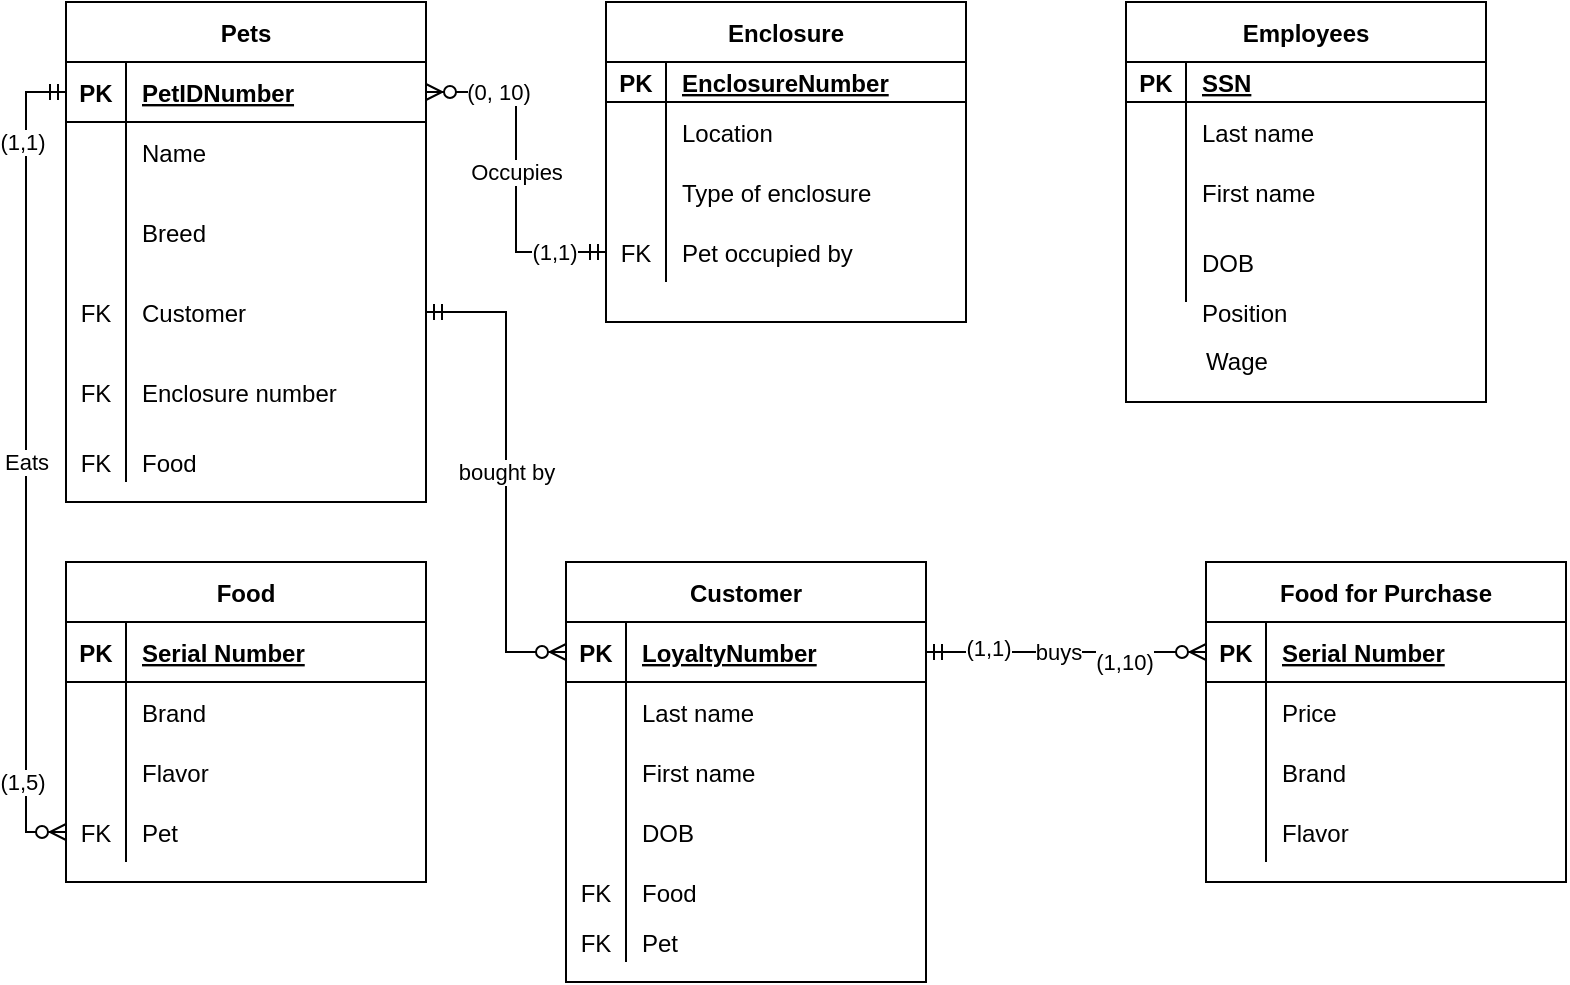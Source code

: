 <mxfile version="13.7.3" type="github">
  <diagram id="VKM3WrDQ3vUe6gYiDQwQ" name="Page-1">
    <mxGraphModel dx="863" dy="578" grid="1" gridSize="10" guides="1" tooltips="1" connect="1" arrows="1" fold="1" page="1" pageScale="1" pageWidth="827" pageHeight="1169" math="0" shadow="0">
      <root>
        <mxCell id="0" />
        <mxCell id="1" parent="0" />
        <mxCell id="WQhq4CdpYKCimS7mzM1O-2" value="Pets" style="shape=table;startSize=30;container=1;collapsible=1;childLayout=tableLayout;fixedRows=1;rowLines=0;fontStyle=1;align=center;resizeLast=1;" vertex="1" parent="1">
          <mxGeometry x="70" y="80" width="180" height="250" as="geometry" />
        </mxCell>
        <mxCell id="WQhq4CdpYKCimS7mzM1O-3" value="" style="shape=partialRectangle;collapsible=0;dropTarget=0;pointerEvents=0;fillColor=none;top=0;left=0;bottom=1;right=0;points=[[0,0.5],[1,0.5]];portConstraint=eastwest;" vertex="1" parent="WQhq4CdpYKCimS7mzM1O-2">
          <mxGeometry y="30" width="180" height="30" as="geometry" />
        </mxCell>
        <mxCell id="WQhq4CdpYKCimS7mzM1O-4" value="PK" style="shape=partialRectangle;connectable=0;fillColor=none;top=0;left=0;bottom=0;right=0;fontStyle=1;overflow=hidden;" vertex="1" parent="WQhq4CdpYKCimS7mzM1O-3">
          <mxGeometry width="30" height="30" as="geometry" />
        </mxCell>
        <mxCell id="WQhq4CdpYKCimS7mzM1O-5" value="PetIDNumber" style="shape=partialRectangle;connectable=0;fillColor=none;top=0;left=0;bottom=0;right=0;align=left;spacingLeft=6;fontStyle=5;overflow=hidden;" vertex="1" parent="WQhq4CdpYKCimS7mzM1O-3">
          <mxGeometry x="30" width="150" height="30" as="geometry" />
        </mxCell>
        <mxCell id="WQhq4CdpYKCimS7mzM1O-6" value="" style="shape=partialRectangle;collapsible=0;dropTarget=0;pointerEvents=0;fillColor=none;top=0;left=0;bottom=0;right=0;points=[[0,0.5],[1,0.5]];portConstraint=eastwest;" vertex="1" parent="WQhq4CdpYKCimS7mzM1O-2">
          <mxGeometry y="60" width="180" height="30" as="geometry" />
        </mxCell>
        <mxCell id="WQhq4CdpYKCimS7mzM1O-7" value="" style="shape=partialRectangle;connectable=0;fillColor=none;top=0;left=0;bottom=0;right=0;editable=1;overflow=hidden;" vertex="1" parent="WQhq4CdpYKCimS7mzM1O-6">
          <mxGeometry width="30" height="30" as="geometry" />
        </mxCell>
        <mxCell id="WQhq4CdpYKCimS7mzM1O-8" value="Name" style="shape=partialRectangle;connectable=0;fillColor=none;top=0;left=0;bottom=0;right=0;align=left;spacingLeft=6;overflow=hidden;" vertex="1" parent="WQhq4CdpYKCimS7mzM1O-6">
          <mxGeometry x="30" width="150" height="30" as="geometry" />
        </mxCell>
        <mxCell id="WQhq4CdpYKCimS7mzM1O-9" value="" style="shape=partialRectangle;collapsible=0;dropTarget=0;pointerEvents=0;fillColor=none;top=0;left=0;bottom=0;right=0;points=[[0,0.5],[1,0.5]];portConstraint=eastwest;" vertex="1" parent="WQhq4CdpYKCimS7mzM1O-2">
          <mxGeometry y="90" width="180" height="50" as="geometry" />
        </mxCell>
        <mxCell id="WQhq4CdpYKCimS7mzM1O-10" value="" style="shape=partialRectangle;connectable=0;fillColor=none;top=0;left=0;bottom=0;right=0;editable=1;overflow=hidden;" vertex="1" parent="WQhq4CdpYKCimS7mzM1O-9">
          <mxGeometry width="30" height="50" as="geometry" />
        </mxCell>
        <mxCell id="WQhq4CdpYKCimS7mzM1O-11" value="Breed" style="shape=partialRectangle;connectable=0;fillColor=none;top=0;left=0;bottom=0;right=0;align=left;spacingLeft=6;overflow=hidden;" vertex="1" parent="WQhq4CdpYKCimS7mzM1O-9">
          <mxGeometry x="30" width="150" height="50" as="geometry" />
        </mxCell>
        <mxCell id="WQhq4CdpYKCimS7mzM1O-112" value="" style="shape=partialRectangle;collapsible=0;dropTarget=0;pointerEvents=0;fillColor=none;top=0;left=0;bottom=0;right=0;points=[[0,0.5],[1,0.5]];portConstraint=eastwest;" vertex="1" parent="WQhq4CdpYKCimS7mzM1O-2">
          <mxGeometry y="140" width="180" height="30" as="geometry" />
        </mxCell>
        <mxCell id="WQhq4CdpYKCimS7mzM1O-113" value="FK" style="shape=partialRectangle;connectable=0;fillColor=none;top=0;left=0;bottom=0;right=0;editable=1;overflow=hidden;" vertex="1" parent="WQhq4CdpYKCimS7mzM1O-112">
          <mxGeometry width="30" height="30" as="geometry" />
        </mxCell>
        <mxCell id="WQhq4CdpYKCimS7mzM1O-114" value="Customer" style="shape=partialRectangle;connectable=0;fillColor=none;top=0;left=0;bottom=0;right=0;align=left;spacingLeft=6;overflow=hidden;" vertex="1" parent="WQhq4CdpYKCimS7mzM1O-112">
          <mxGeometry x="30" width="150" height="30" as="geometry" />
        </mxCell>
        <mxCell id="WQhq4CdpYKCimS7mzM1O-12" value="" style="shape=partialRectangle;collapsible=0;dropTarget=0;pointerEvents=0;fillColor=none;top=0;left=0;bottom=0;right=0;points=[[0,0.5],[1,0.5]];portConstraint=eastwest;" vertex="1" parent="WQhq4CdpYKCimS7mzM1O-2">
          <mxGeometry y="170" width="180" height="50" as="geometry" />
        </mxCell>
        <mxCell id="WQhq4CdpYKCimS7mzM1O-13" value="FK" style="shape=partialRectangle;connectable=0;fillColor=none;top=0;left=0;bottom=0;right=0;editable=1;overflow=hidden;" vertex="1" parent="WQhq4CdpYKCimS7mzM1O-12">
          <mxGeometry width="30" height="50" as="geometry" />
        </mxCell>
        <mxCell id="WQhq4CdpYKCimS7mzM1O-14" value="Enclosure number" style="shape=partialRectangle;connectable=0;fillColor=none;top=0;left=0;bottom=0;right=0;align=left;spacingLeft=6;overflow=hidden;" vertex="1" parent="WQhq4CdpYKCimS7mzM1O-12">
          <mxGeometry x="30" width="150" height="50" as="geometry" />
        </mxCell>
        <mxCell id="WQhq4CdpYKCimS7mzM1O-108" value="" style="shape=partialRectangle;collapsible=0;dropTarget=0;pointerEvents=0;fillColor=none;top=0;left=0;bottom=0;right=0;points=[[0,0.5],[1,0.5]];portConstraint=eastwest;" vertex="1" parent="WQhq4CdpYKCimS7mzM1O-2">
          <mxGeometry y="220" width="180" height="20" as="geometry" />
        </mxCell>
        <mxCell id="WQhq4CdpYKCimS7mzM1O-109" value="FK" style="shape=partialRectangle;connectable=0;fillColor=none;top=0;left=0;bottom=0;right=0;editable=1;overflow=hidden;" vertex="1" parent="WQhq4CdpYKCimS7mzM1O-108">
          <mxGeometry width="30" height="20" as="geometry" />
        </mxCell>
        <mxCell id="WQhq4CdpYKCimS7mzM1O-110" value="Food" style="shape=partialRectangle;connectable=0;fillColor=none;top=0;left=0;bottom=0;right=0;align=left;spacingLeft=6;overflow=hidden;" vertex="1" parent="WQhq4CdpYKCimS7mzM1O-108">
          <mxGeometry x="30" width="150" height="20" as="geometry" />
        </mxCell>
        <mxCell id="WQhq4CdpYKCimS7mzM1O-29" value="Occupies" style="edgeStyle=orthogonalEdgeStyle;rounded=0;orthogonalLoop=1;jettySize=auto;html=1;exitX=1;exitY=0.5;exitDx=0;exitDy=0;startArrow=ERzeroToMany;startFill=1;endArrow=ERmandOne;endFill=0;" edge="1" parent="1" source="WQhq4CdpYKCimS7mzM1O-3" target="WQhq4CdpYKCimS7mzM1O-25">
          <mxGeometry relative="1" as="geometry" />
        </mxCell>
        <mxCell id="WQhq4CdpYKCimS7mzM1O-30" value="(1,1)" style="edgeLabel;html=1;align=center;verticalAlign=middle;resizable=0;points=[];" vertex="1" connectable="0" parent="WQhq4CdpYKCimS7mzM1O-29">
          <mxGeometry x="0.809" relative="1" as="geometry">
            <mxPoint x="-10" as="offset" />
          </mxGeometry>
        </mxCell>
        <mxCell id="WQhq4CdpYKCimS7mzM1O-32" value="(0, 10)" style="edgeLabel;html=1;align=center;verticalAlign=middle;resizable=0;points=[];" vertex="1" connectable="0" parent="WQhq4CdpYKCimS7mzM1O-29">
          <mxGeometry x="-0.79" relative="1" as="geometry">
            <mxPoint x="18" as="offset" />
          </mxGeometry>
        </mxCell>
        <mxCell id="WQhq4CdpYKCimS7mzM1O-15" value="Enclosure" style="shape=table;startSize=30;container=1;collapsible=1;childLayout=tableLayout;fixedRows=1;rowLines=0;fontStyle=1;align=center;resizeLast=1;" vertex="1" parent="1">
          <mxGeometry x="340" y="80" width="180" height="160" as="geometry" />
        </mxCell>
        <mxCell id="WQhq4CdpYKCimS7mzM1O-16" value="" style="shape=partialRectangle;collapsible=0;dropTarget=0;pointerEvents=0;fillColor=none;top=0;left=0;bottom=1;right=0;points=[[0,0.5],[1,0.5]];portConstraint=eastwest;" vertex="1" parent="WQhq4CdpYKCimS7mzM1O-15">
          <mxGeometry y="30" width="180" height="20" as="geometry" />
        </mxCell>
        <mxCell id="WQhq4CdpYKCimS7mzM1O-17" value="PK" style="shape=partialRectangle;connectable=0;fillColor=none;top=0;left=0;bottom=0;right=0;fontStyle=1;overflow=hidden;" vertex="1" parent="WQhq4CdpYKCimS7mzM1O-16">
          <mxGeometry width="30" height="20" as="geometry" />
        </mxCell>
        <mxCell id="WQhq4CdpYKCimS7mzM1O-18" value="EnclosureNumber" style="shape=partialRectangle;connectable=0;fillColor=none;top=0;left=0;bottom=0;right=0;align=left;spacingLeft=6;fontStyle=5;overflow=hidden;" vertex="1" parent="WQhq4CdpYKCimS7mzM1O-16">
          <mxGeometry x="30" width="150" height="20" as="geometry" />
        </mxCell>
        <mxCell id="WQhq4CdpYKCimS7mzM1O-19" value="" style="shape=partialRectangle;collapsible=0;dropTarget=0;pointerEvents=0;fillColor=none;top=0;left=0;bottom=0;right=0;points=[[0,0.5],[1,0.5]];portConstraint=eastwest;" vertex="1" parent="WQhq4CdpYKCimS7mzM1O-15">
          <mxGeometry y="50" width="180" height="30" as="geometry" />
        </mxCell>
        <mxCell id="WQhq4CdpYKCimS7mzM1O-20" value="" style="shape=partialRectangle;connectable=0;fillColor=none;top=0;left=0;bottom=0;right=0;editable=1;overflow=hidden;" vertex="1" parent="WQhq4CdpYKCimS7mzM1O-19">
          <mxGeometry width="30" height="30" as="geometry" />
        </mxCell>
        <mxCell id="WQhq4CdpYKCimS7mzM1O-21" value="Location" style="shape=partialRectangle;connectable=0;fillColor=none;top=0;left=0;bottom=0;right=0;align=left;spacingLeft=6;overflow=hidden;" vertex="1" parent="WQhq4CdpYKCimS7mzM1O-19">
          <mxGeometry x="30" width="150" height="30" as="geometry" />
        </mxCell>
        <mxCell id="WQhq4CdpYKCimS7mzM1O-22" value="" style="shape=partialRectangle;collapsible=0;dropTarget=0;pointerEvents=0;fillColor=none;top=0;left=0;bottom=0;right=0;points=[[0,0.5],[1,0.5]];portConstraint=eastwest;" vertex="1" parent="WQhq4CdpYKCimS7mzM1O-15">
          <mxGeometry y="80" width="180" height="30" as="geometry" />
        </mxCell>
        <mxCell id="WQhq4CdpYKCimS7mzM1O-23" value="" style="shape=partialRectangle;connectable=0;fillColor=none;top=0;left=0;bottom=0;right=0;editable=1;overflow=hidden;" vertex="1" parent="WQhq4CdpYKCimS7mzM1O-22">
          <mxGeometry width="30" height="30" as="geometry" />
        </mxCell>
        <mxCell id="WQhq4CdpYKCimS7mzM1O-24" value="Type of enclosure " style="shape=partialRectangle;connectable=0;fillColor=none;top=0;left=0;bottom=0;right=0;align=left;spacingLeft=6;overflow=hidden;" vertex="1" parent="WQhq4CdpYKCimS7mzM1O-22">
          <mxGeometry x="30" width="150" height="30" as="geometry" />
        </mxCell>
        <mxCell id="WQhq4CdpYKCimS7mzM1O-25" value="" style="shape=partialRectangle;collapsible=0;dropTarget=0;pointerEvents=0;fillColor=none;top=0;left=0;bottom=0;right=0;points=[[0,0.5],[1,0.5]];portConstraint=eastwest;" vertex="1" parent="WQhq4CdpYKCimS7mzM1O-15">
          <mxGeometry y="110" width="180" height="30" as="geometry" />
        </mxCell>
        <mxCell id="WQhq4CdpYKCimS7mzM1O-26" value="FK" style="shape=partialRectangle;connectable=0;fillColor=none;top=0;left=0;bottom=0;right=0;editable=1;overflow=hidden;" vertex="1" parent="WQhq4CdpYKCimS7mzM1O-25">
          <mxGeometry width="30" height="30" as="geometry" />
        </mxCell>
        <mxCell id="WQhq4CdpYKCimS7mzM1O-27" value="Pet occupied by" style="shape=partialRectangle;connectable=0;fillColor=none;top=0;left=0;bottom=0;right=0;align=left;spacingLeft=6;overflow=hidden;" vertex="1" parent="WQhq4CdpYKCimS7mzM1O-25">
          <mxGeometry x="30" width="150" height="30" as="geometry" />
        </mxCell>
        <mxCell id="WQhq4CdpYKCimS7mzM1O-86" value="Position" style="shape=partialRectangle;connectable=0;fillColor=none;top=0;left=0;bottom=0;right=0;align=left;spacingLeft=6;overflow=hidden;" vertex="1" parent="1">
          <mxGeometry x="630" y="220" width="150" height="30" as="geometry" />
        </mxCell>
        <mxCell id="WQhq4CdpYKCimS7mzM1O-87" value="Wage" style="text;html=1;align=center;verticalAlign=middle;resizable=0;points=[];autosize=1;" vertex="1" parent="1">
          <mxGeometry x="630" y="250" width="50" height="20" as="geometry" />
        </mxCell>
        <mxCell id="WQhq4CdpYKCimS7mzM1O-34" value="Food" style="shape=table;startSize=30;container=1;collapsible=1;childLayout=tableLayout;fixedRows=1;rowLines=0;fontStyle=1;align=center;resizeLast=1;" vertex="1" parent="1">
          <mxGeometry x="70" y="360" width="180" height="160" as="geometry" />
        </mxCell>
        <mxCell id="WQhq4CdpYKCimS7mzM1O-35" value="" style="shape=partialRectangle;collapsible=0;dropTarget=0;pointerEvents=0;fillColor=none;top=0;left=0;bottom=1;right=0;points=[[0,0.5],[1,0.5]];portConstraint=eastwest;" vertex="1" parent="WQhq4CdpYKCimS7mzM1O-34">
          <mxGeometry y="30" width="180" height="30" as="geometry" />
        </mxCell>
        <mxCell id="WQhq4CdpYKCimS7mzM1O-36" value="PK" style="shape=partialRectangle;connectable=0;fillColor=none;top=0;left=0;bottom=0;right=0;fontStyle=1;overflow=hidden;" vertex="1" parent="WQhq4CdpYKCimS7mzM1O-35">
          <mxGeometry width="30" height="30" as="geometry" />
        </mxCell>
        <mxCell id="WQhq4CdpYKCimS7mzM1O-37" value="Serial Number" style="shape=partialRectangle;connectable=0;fillColor=none;top=0;left=0;bottom=0;right=0;align=left;spacingLeft=6;fontStyle=5;overflow=hidden;" vertex="1" parent="WQhq4CdpYKCimS7mzM1O-35">
          <mxGeometry x="30" width="150" height="30" as="geometry" />
        </mxCell>
        <mxCell id="WQhq4CdpYKCimS7mzM1O-38" value="" style="shape=partialRectangle;collapsible=0;dropTarget=0;pointerEvents=0;fillColor=none;top=0;left=0;bottom=0;right=0;points=[[0,0.5],[1,0.5]];portConstraint=eastwest;" vertex="1" parent="WQhq4CdpYKCimS7mzM1O-34">
          <mxGeometry y="60" width="180" height="30" as="geometry" />
        </mxCell>
        <mxCell id="WQhq4CdpYKCimS7mzM1O-39" value="" style="shape=partialRectangle;connectable=0;fillColor=none;top=0;left=0;bottom=0;right=0;editable=1;overflow=hidden;" vertex="1" parent="WQhq4CdpYKCimS7mzM1O-38">
          <mxGeometry width="30" height="30" as="geometry" />
        </mxCell>
        <mxCell id="WQhq4CdpYKCimS7mzM1O-40" value="Brand" style="shape=partialRectangle;connectable=0;fillColor=none;top=0;left=0;bottom=0;right=0;align=left;spacingLeft=6;overflow=hidden;" vertex="1" parent="WQhq4CdpYKCimS7mzM1O-38">
          <mxGeometry x="30" width="150" height="30" as="geometry" />
        </mxCell>
        <mxCell id="WQhq4CdpYKCimS7mzM1O-41" value="" style="shape=partialRectangle;collapsible=0;dropTarget=0;pointerEvents=0;fillColor=none;top=0;left=0;bottom=0;right=0;points=[[0,0.5],[1,0.5]];portConstraint=eastwest;" vertex="1" parent="WQhq4CdpYKCimS7mzM1O-34">
          <mxGeometry y="90" width="180" height="30" as="geometry" />
        </mxCell>
        <mxCell id="WQhq4CdpYKCimS7mzM1O-42" value="" style="shape=partialRectangle;connectable=0;fillColor=none;top=0;left=0;bottom=0;right=0;editable=1;overflow=hidden;" vertex="1" parent="WQhq4CdpYKCimS7mzM1O-41">
          <mxGeometry width="30" height="30" as="geometry" />
        </mxCell>
        <mxCell id="WQhq4CdpYKCimS7mzM1O-43" value="Flavor" style="shape=partialRectangle;connectable=0;fillColor=none;top=0;left=0;bottom=0;right=0;align=left;spacingLeft=6;overflow=hidden;" vertex="1" parent="WQhq4CdpYKCimS7mzM1O-41">
          <mxGeometry x="30" width="150" height="30" as="geometry" />
        </mxCell>
        <mxCell id="WQhq4CdpYKCimS7mzM1O-44" value="" style="shape=partialRectangle;collapsible=0;dropTarget=0;pointerEvents=0;fillColor=none;top=0;left=0;bottom=0;right=0;points=[[0,0.5],[1,0.5]];portConstraint=eastwest;" vertex="1" parent="WQhq4CdpYKCimS7mzM1O-34">
          <mxGeometry y="120" width="180" height="30" as="geometry" />
        </mxCell>
        <mxCell id="WQhq4CdpYKCimS7mzM1O-45" value="FK" style="shape=partialRectangle;connectable=0;fillColor=none;top=0;left=0;bottom=0;right=0;editable=1;overflow=hidden;" vertex="1" parent="WQhq4CdpYKCimS7mzM1O-44">
          <mxGeometry width="30" height="30" as="geometry" />
        </mxCell>
        <mxCell id="WQhq4CdpYKCimS7mzM1O-46" value="Pet" style="shape=partialRectangle;connectable=0;fillColor=none;top=0;left=0;bottom=0;right=0;align=left;spacingLeft=6;overflow=hidden;" vertex="1" parent="WQhq4CdpYKCimS7mzM1O-44">
          <mxGeometry x="30" width="150" height="30" as="geometry" />
        </mxCell>
        <mxCell id="WQhq4CdpYKCimS7mzM1O-73" value="Employees" style="shape=table;startSize=30;container=1;collapsible=1;childLayout=tableLayout;fixedRows=1;rowLines=0;fontStyle=1;align=center;resizeLast=1;" vertex="1" parent="1">
          <mxGeometry x="600" y="80" width="180" height="200" as="geometry" />
        </mxCell>
        <mxCell id="WQhq4CdpYKCimS7mzM1O-74" value="" style="shape=partialRectangle;collapsible=0;dropTarget=0;pointerEvents=0;fillColor=none;top=0;left=0;bottom=1;right=0;points=[[0,0.5],[1,0.5]];portConstraint=eastwest;" vertex="1" parent="WQhq4CdpYKCimS7mzM1O-73">
          <mxGeometry y="30" width="180" height="20" as="geometry" />
        </mxCell>
        <mxCell id="WQhq4CdpYKCimS7mzM1O-75" value="PK" style="shape=partialRectangle;connectable=0;fillColor=none;top=0;left=0;bottom=0;right=0;fontStyle=1;overflow=hidden;" vertex="1" parent="WQhq4CdpYKCimS7mzM1O-74">
          <mxGeometry width="30" height="20" as="geometry" />
        </mxCell>
        <mxCell id="WQhq4CdpYKCimS7mzM1O-76" value="SSN" style="shape=partialRectangle;connectable=0;fillColor=none;top=0;left=0;bottom=0;right=0;align=left;spacingLeft=6;fontStyle=5;overflow=hidden;" vertex="1" parent="WQhq4CdpYKCimS7mzM1O-74">
          <mxGeometry x="30" width="150" height="20" as="geometry" />
        </mxCell>
        <mxCell id="WQhq4CdpYKCimS7mzM1O-77" value="" style="shape=partialRectangle;collapsible=0;dropTarget=0;pointerEvents=0;fillColor=none;top=0;left=0;bottom=0;right=0;points=[[0,0.5],[1,0.5]];portConstraint=eastwest;" vertex="1" parent="WQhq4CdpYKCimS7mzM1O-73">
          <mxGeometry y="50" width="180" height="30" as="geometry" />
        </mxCell>
        <mxCell id="WQhq4CdpYKCimS7mzM1O-78" value="" style="shape=partialRectangle;connectable=0;fillColor=none;top=0;left=0;bottom=0;right=0;editable=1;overflow=hidden;" vertex="1" parent="WQhq4CdpYKCimS7mzM1O-77">
          <mxGeometry width="30" height="30" as="geometry" />
        </mxCell>
        <mxCell id="WQhq4CdpYKCimS7mzM1O-79" value="Last name" style="shape=partialRectangle;connectable=0;fillColor=none;top=0;left=0;bottom=0;right=0;align=left;spacingLeft=6;overflow=hidden;" vertex="1" parent="WQhq4CdpYKCimS7mzM1O-77">
          <mxGeometry x="30" width="150" height="30" as="geometry" />
        </mxCell>
        <mxCell id="WQhq4CdpYKCimS7mzM1O-80" value="" style="shape=partialRectangle;collapsible=0;dropTarget=0;pointerEvents=0;fillColor=none;top=0;left=0;bottom=0;right=0;points=[[0,0.5],[1,0.5]];portConstraint=eastwest;" vertex="1" parent="WQhq4CdpYKCimS7mzM1O-73">
          <mxGeometry y="80" width="180" height="30" as="geometry" />
        </mxCell>
        <mxCell id="WQhq4CdpYKCimS7mzM1O-81" value="" style="shape=partialRectangle;connectable=0;fillColor=none;top=0;left=0;bottom=0;right=0;editable=1;overflow=hidden;" vertex="1" parent="WQhq4CdpYKCimS7mzM1O-80">
          <mxGeometry width="30" height="30" as="geometry" />
        </mxCell>
        <mxCell id="WQhq4CdpYKCimS7mzM1O-82" value="First name" style="shape=partialRectangle;connectable=0;fillColor=none;top=0;left=0;bottom=0;right=0;align=left;spacingLeft=6;overflow=hidden;" vertex="1" parent="WQhq4CdpYKCimS7mzM1O-80">
          <mxGeometry x="30" width="150" height="30" as="geometry" />
        </mxCell>
        <mxCell id="WQhq4CdpYKCimS7mzM1O-83" value="" style="shape=partialRectangle;collapsible=0;dropTarget=0;pointerEvents=0;fillColor=none;top=0;left=0;bottom=0;right=0;points=[[0,0.5],[1,0.5]];portConstraint=eastwest;" vertex="1" parent="WQhq4CdpYKCimS7mzM1O-73">
          <mxGeometry y="110" width="180" height="40" as="geometry" />
        </mxCell>
        <mxCell id="WQhq4CdpYKCimS7mzM1O-84" value="" style="shape=partialRectangle;connectable=0;fillColor=none;top=0;left=0;bottom=0;right=0;editable=1;overflow=hidden;" vertex="1" parent="WQhq4CdpYKCimS7mzM1O-83">
          <mxGeometry width="30" height="40" as="geometry" />
        </mxCell>
        <mxCell id="WQhq4CdpYKCimS7mzM1O-85" value="DOB" style="shape=partialRectangle;connectable=0;fillColor=none;top=0;left=0;bottom=0;right=0;align=left;spacingLeft=6;overflow=hidden;" vertex="1" parent="WQhq4CdpYKCimS7mzM1O-83">
          <mxGeometry x="30" width="150" height="40" as="geometry" />
        </mxCell>
        <mxCell id="WQhq4CdpYKCimS7mzM1O-88" value="Eats" style="edgeStyle=orthogonalEdgeStyle;rounded=0;orthogonalLoop=1;jettySize=auto;html=1;entryX=0;entryY=0.5;entryDx=0;entryDy=0;startArrow=ERmandOne;startFill=0;endArrow=ERzeroToMany;endFill=1;" edge="1" parent="1" source="WQhq4CdpYKCimS7mzM1O-3" target="WQhq4CdpYKCimS7mzM1O-44">
          <mxGeometry relative="1" as="geometry" />
        </mxCell>
        <mxCell id="WQhq4CdpYKCimS7mzM1O-89" value="(1,5)" style="edgeLabel;html=1;align=center;verticalAlign=middle;resizable=0;points=[];" vertex="1" connectable="0" parent="WQhq4CdpYKCimS7mzM1O-88">
          <mxGeometry x="0.82" y="-2" relative="1" as="geometry">
            <mxPoint y="-8" as="offset" />
          </mxGeometry>
        </mxCell>
        <mxCell id="WQhq4CdpYKCimS7mzM1O-90" value="(1,1)" style="edgeLabel;html=1;align=center;verticalAlign=middle;resizable=0;points=[];" vertex="1" connectable="0" parent="WQhq4CdpYKCimS7mzM1O-88">
          <mxGeometry x="-0.78" y="-2" relative="1" as="geometry">
            <mxPoint as="offset" />
          </mxGeometry>
        </mxCell>
        <mxCell id="WQhq4CdpYKCimS7mzM1O-115" value="bought by" style="edgeStyle=orthogonalEdgeStyle;rounded=0;orthogonalLoop=1;jettySize=auto;html=1;entryX=0;entryY=0.5;entryDx=0;entryDy=0;startArrow=ERmandOne;startFill=0;endArrow=ERzeroToMany;endFill=1;" edge="1" parent="1" source="WQhq4CdpYKCimS7mzM1O-112" target="WQhq4CdpYKCimS7mzM1O-48">
          <mxGeometry relative="1" as="geometry">
            <Array as="points">
              <mxPoint x="290" y="235" />
              <mxPoint x="290" y="405" />
            </Array>
          </mxGeometry>
        </mxCell>
        <mxCell id="WQhq4CdpYKCimS7mzM1O-116" style="edgeStyle=orthogonalEdgeStyle;rounded=0;orthogonalLoop=1;jettySize=auto;html=1;startArrow=ERmandOne;startFill=0;endArrow=ERzeroToMany;endFill=1;" edge="1" parent="1" source="WQhq4CdpYKCimS7mzM1O-48" target="WQhq4CdpYKCimS7mzM1O-61">
          <mxGeometry relative="1" as="geometry">
            <mxPoint x="640" y="535" as="sourcePoint" />
            <mxPoint x="580" y="450" as="targetPoint" />
          </mxGeometry>
        </mxCell>
        <mxCell id="WQhq4CdpYKCimS7mzM1O-117" value="buys" style="edgeLabel;html=1;align=center;verticalAlign=middle;resizable=0;points=[];" vertex="1" connectable="0" parent="WQhq4CdpYKCimS7mzM1O-116">
          <mxGeometry x="0.13" relative="1" as="geometry">
            <mxPoint x="-13" as="offset" />
          </mxGeometry>
        </mxCell>
        <mxCell id="WQhq4CdpYKCimS7mzM1O-118" value="(1,1)" style="edgeLabel;html=1;align=center;verticalAlign=middle;resizable=0;points=[];" vertex="1" connectable="0" parent="WQhq4CdpYKCimS7mzM1O-116">
          <mxGeometry x="-0.76" y="2" relative="1" as="geometry">
            <mxPoint x="14" as="offset" />
          </mxGeometry>
        </mxCell>
        <mxCell id="WQhq4CdpYKCimS7mzM1O-119" value="(1,10)" style="edgeLabel;html=1;align=center;verticalAlign=middle;resizable=0;points=[];" vertex="1" connectable="0" parent="WQhq4CdpYKCimS7mzM1O-116">
          <mxGeometry x="0.69" y="-1" relative="1" as="geometry">
            <mxPoint x="-20" y="4" as="offset" />
          </mxGeometry>
        </mxCell>
        <mxCell id="WQhq4CdpYKCimS7mzM1O-60" value="Food for Purchase" style="shape=table;startSize=30;container=1;collapsible=1;childLayout=tableLayout;fixedRows=1;rowLines=0;fontStyle=1;align=center;resizeLast=1;" vertex="1" parent="1">
          <mxGeometry x="640" y="360" width="180" height="160" as="geometry" />
        </mxCell>
        <mxCell id="WQhq4CdpYKCimS7mzM1O-61" value="" style="shape=partialRectangle;collapsible=0;dropTarget=0;pointerEvents=0;fillColor=none;top=0;left=0;bottom=1;right=0;points=[[0,0.5],[1,0.5]];portConstraint=eastwest;" vertex="1" parent="WQhq4CdpYKCimS7mzM1O-60">
          <mxGeometry y="30" width="180" height="30" as="geometry" />
        </mxCell>
        <mxCell id="WQhq4CdpYKCimS7mzM1O-62" value="PK" style="shape=partialRectangle;connectable=0;fillColor=none;top=0;left=0;bottom=0;right=0;fontStyle=1;overflow=hidden;" vertex="1" parent="WQhq4CdpYKCimS7mzM1O-61">
          <mxGeometry width="30" height="30" as="geometry" />
        </mxCell>
        <mxCell id="WQhq4CdpYKCimS7mzM1O-63" value="Serial Number" style="shape=partialRectangle;connectable=0;fillColor=none;top=0;left=0;bottom=0;right=0;align=left;spacingLeft=6;fontStyle=5;overflow=hidden;" vertex="1" parent="WQhq4CdpYKCimS7mzM1O-61">
          <mxGeometry x="30" width="150" height="30" as="geometry" />
        </mxCell>
        <mxCell id="WQhq4CdpYKCimS7mzM1O-64" value="" style="shape=partialRectangle;collapsible=0;dropTarget=0;pointerEvents=0;fillColor=none;top=0;left=0;bottom=0;right=0;points=[[0,0.5],[1,0.5]];portConstraint=eastwest;" vertex="1" parent="WQhq4CdpYKCimS7mzM1O-60">
          <mxGeometry y="60" width="180" height="30" as="geometry" />
        </mxCell>
        <mxCell id="WQhq4CdpYKCimS7mzM1O-65" value="" style="shape=partialRectangle;connectable=0;fillColor=none;top=0;left=0;bottom=0;right=0;editable=1;overflow=hidden;" vertex="1" parent="WQhq4CdpYKCimS7mzM1O-64">
          <mxGeometry width="30" height="30" as="geometry" />
        </mxCell>
        <mxCell id="WQhq4CdpYKCimS7mzM1O-66" value="Price" style="shape=partialRectangle;connectable=0;fillColor=none;top=0;left=0;bottom=0;right=0;align=left;spacingLeft=6;overflow=hidden;" vertex="1" parent="WQhq4CdpYKCimS7mzM1O-64">
          <mxGeometry x="30" width="150" height="30" as="geometry" />
        </mxCell>
        <mxCell id="WQhq4CdpYKCimS7mzM1O-67" value="" style="shape=partialRectangle;collapsible=0;dropTarget=0;pointerEvents=0;fillColor=none;top=0;left=0;bottom=0;right=0;points=[[0,0.5],[1,0.5]];portConstraint=eastwest;" vertex="1" parent="WQhq4CdpYKCimS7mzM1O-60">
          <mxGeometry y="90" width="180" height="30" as="geometry" />
        </mxCell>
        <mxCell id="WQhq4CdpYKCimS7mzM1O-68" value="" style="shape=partialRectangle;connectable=0;fillColor=none;top=0;left=0;bottom=0;right=0;editable=1;overflow=hidden;" vertex="1" parent="WQhq4CdpYKCimS7mzM1O-67">
          <mxGeometry width="30" height="30" as="geometry" />
        </mxCell>
        <mxCell id="WQhq4CdpYKCimS7mzM1O-69" value="Brand " style="shape=partialRectangle;connectable=0;fillColor=none;top=0;left=0;bottom=0;right=0;align=left;spacingLeft=6;overflow=hidden;" vertex="1" parent="WQhq4CdpYKCimS7mzM1O-67">
          <mxGeometry x="30" width="150" height="30" as="geometry" />
        </mxCell>
        <mxCell id="WQhq4CdpYKCimS7mzM1O-70" value="" style="shape=partialRectangle;collapsible=0;dropTarget=0;pointerEvents=0;fillColor=none;top=0;left=0;bottom=0;right=0;points=[[0,0.5],[1,0.5]];portConstraint=eastwest;" vertex="1" parent="WQhq4CdpYKCimS7mzM1O-60">
          <mxGeometry y="120" width="180" height="30" as="geometry" />
        </mxCell>
        <mxCell id="WQhq4CdpYKCimS7mzM1O-71" value="" style="shape=partialRectangle;connectable=0;fillColor=none;top=0;left=0;bottom=0;right=0;editable=1;overflow=hidden;" vertex="1" parent="WQhq4CdpYKCimS7mzM1O-70">
          <mxGeometry width="30" height="30" as="geometry" />
        </mxCell>
        <mxCell id="WQhq4CdpYKCimS7mzM1O-72" value="Flavor" style="shape=partialRectangle;connectable=0;fillColor=none;top=0;left=0;bottom=0;right=0;align=left;spacingLeft=6;overflow=hidden;" vertex="1" parent="WQhq4CdpYKCimS7mzM1O-70">
          <mxGeometry x="30" width="150" height="30" as="geometry" />
        </mxCell>
        <mxCell id="WQhq4CdpYKCimS7mzM1O-47" value="Customer" style="shape=table;startSize=30;container=1;collapsible=1;childLayout=tableLayout;fixedRows=1;rowLines=0;fontStyle=1;align=center;resizeLast=1;" vertex="1" parent="1">
          <mxGeometry x="320" y="360" width="180" height="210" as="geometry" />
        </mxCell>
        <mxCell id="WQhq4CdpYKCimS7mzM1O-48" value="" style="shape=partialRectangle;collapsible=0;dropTarget=0;pointerEvents=0;fillColor=none;top=0;left=0;bottom=1;right=0;points=[[0,0.5],[1,0.5]];portConstraint=eastwest;" vertex="1" parent="WQhq4CdpYKCimS7mzM1O-47">
          <mxGeometry y="30" width="180" height="30" as="geometry" />
        </mxCell>
        <mxCell id="WQhq4CdpYKCimS7mzM1O-49" value="PK" style="shape=partialRectangle;connectable=0;fillColor=none;top=0;left=0;bottom=0;right=0;fontStyle=1;overflow=hidden;" vertex="1" parent="WQhq4CdpYKCimS7mzM1O-48">
          <mxGeometry width="30" height="30" as="geometry" />
        </mxCell>
        <mxCell id="WQhq4CdpYKCimS7mzM1O-50" value="LoyaltyNumber" style="shape=partialRectangle;connectable=0;fillColor=none;top=0;left=0;bottom=0;right=0;align=left;spacingLeft=6;fontStyle=5;overflow=hidden;" vertex="1" parent="WQhq4CdpYKCimS7mzM1O-48">
          <mxGeometry x="30" width="150" height="30" as="geometry" />
        </mxCell>
        <mxCell id="WQhq4CdpYKCimS7mzM1O-51" value="" style="shape=partialRectangle;collapsible=0;dropTarget=0;pointerEvents=0;fillColor=none;top=0;left=0;bottom=0;right=0;points=[[0,0.5],[1,0.5]];portConstraint=eastwest;" vertex="1" parent="WQhq4CdpYKCimS7mzM1O-47">
          <mxGeometry y="60" width="180" height="30" as="geometry" />
        </mxCell>
        <mxCell id="WQhq4CdpYKCimS7mzM1O-52" value="" style="shape=partialRectangle;connectable=0;fillColor=none;top=0;left=0;bottom=0;right=0;editable=1;overflow=hidden;" vertex="1" parent="WQhq4CdpYKCimS7mzM1O-51">
          <mxGeometry width="30" height="30" as="geometry" />
        </mxCell>
        <mxCell id="WQhq4CdpYKCimS7mzM1O-53" value="Last name" style="shape=partialRectangle;connectable=0;fillColor=none;top=0;left=0;bottom=0;right=0;align=left;spacingLeft=6;overflow=hidden;" vertex="1" parent="WQhq4CdpYKCimS7mzM1O-51">
          <mxGeometry x="30" width="150" height="30" as="geometry" />
        </mxCell>
        <mxCell id="WQhq4CdpYKCimS7mzM1O-54" value="" style="shape=partialRectangle;collapsible=0;dropTarget=0;pointerEvents=0;fillColor=none;top=0;left=0;bottom=0;right=0;points=[[0,0.5],[1,0.5]];portConstraint=eastwest;" vertex="1" parent="WQhq4CdpYKCimS7mzM1O-47">
          <mxGeometry y="90" width="180" height="30" as="geometry" />
        </mxCell>
        <mxCell id="WQhq4CdpYKCimS7mzM1O-55" value="" style="shape=partialRectangle;connectable=0;fillColor=none;top=0;left=0;bottom=0;right=0;editable=1;overflow=hidden;" vertex="1" parent="WQhq4CdpYKCimS7mzM1O-54">
          <mxGeometry width="30" height="30" as="geometry" />
        </mxCell>
        <mxCell id="WQhq4CdpYKCimS7mzM1O-56" value="First name" style="shape=partialRectangle;connectable=0;fillColor=none;top=0;left=0;bottom=0;right=0;align=left;spacingLeft=6;overflow=hidden;" vertex="1" parent="WQhq4CdpYKCimS7mzM1O-54">
          <mxGeometry x="30" width="150" height="30" as="geometry" />
        </mxCell>
        <mxCell id="WQhq4CdpYKCimS7mzM1O-57" value="" style="shape=partialRectangle;collapsible=0;dropTarget=0;pointerEvents=0;fillColor=none;top=0;left=0;bottom=0;right=0;points=[[0,0.5],[1,0.5]];portConstraint=eastwest;" vertex="1" parent="WQhq4CdpYKCimS7mzM1O-47">
          <mxGeometry y="120" width="180" height="30" as="geometry" />
        </mxCell>
        <mxCell id="WQhq4CdpYKCimS7mzM1O-58" value="" style="shape=partialRectangle;connectable=0;fillColor=none;top=0;left=0;bottom=0;right=0;editable=1;overflow=hidden;" vertex="1" parent="WQhq4CdpYKCimS7mzM1O-57">
          <mxGeometry width="30" height="30" as="geometry" />
        </mxCell>
        <mxCell id="WQhq4CdpYKCimS7mzM1O-59" value="DOB" style="shape=partialRectangle;connectable=0;fillColor=none;top=0;left=0;bottom=0;right=0;align=left;spacingLeft=6;overflow=hidden;" vertex="1" parent="WQhq4CdpYKCimS7mzM1O-57">
          <mxGeometry x="30" width="150" height="30" as="geometry" />
        </mxCell>
        <mxCell id="WQhq4CdpYKCimS7mzM1O-100" value="" style="shape=partialRectangle;collapsible=0;dropTarget=0;pointerEvents=0;fillColor=none;top=0;left=0;bottom=0;right=0;points=[[0,0.5],[1,0.5]];portConstraint=eastwest;" vertex="1" parent="WQhq4CdpYKCimS7mzM1O-47">
          <mxGeometry y="150" width="180" height="30" as="geometry" />
        </mxCell>
        <mxCell id="WQhq4CdpYKCimS7mzM1O-101" value="FK" style="shape=partialRectangle;connectable=0;fillColor=none;top=0;left=0;bottom=0;right=0;editable=1;overflow=hidden;" vertex="1" parent="WQhq4CdpYKCimS7mzM1O-100">
          <mxGeometry width="30" height="30" as="geometry" />
        </mxCell>
        <mxCell id="WQhq4CdpYKCimS7mzM1O-102" value="Food" style="shape=partialRectangle;connectable=0;fillColor=none;top=0;left=0;bottom=0;right=0;align=left;spacingLeft=6;overflow=hidden;" vertex="1" parent="WQhq4CdpYKCimS7mzM1O-100">
          <mxGeometry x="30" width="150" height="30" as="geometry" />
        </mxCell>
        <mxCell id="WQhq4CdpYKCimS7mzM1O-96" value="" style="shape=partialRectangle;collapsible=0;dropTarget=0;pointerEvents=0;fillColor=none;top=0;left=0;bottom=0;right=0;points=[[0,0.5],[1,0.5]];portConstraint=eastwest;" vertex="1" parent="WQhq4CdpYKCimS7mzM1O-47">
          <mxGeometry y="180" width="180" height="20" as="geometry" />
        </mxCell>
        <mxCell id="WQhq4CdpYKCimS7mzM1O-97" value="FK" style="shape=partialRectangle;connectable=0;fillColor=none;top=0;left=0;bottom=0;right=0;editable=1;overflow=hidden;" vertex="1" parent="WQhq4CdpYKCimS7mzM1O-96">
          <mxGeometry width="30" height="20" as="geometry" />
        </mxCell>
        <mxCell id="WQhq4CdpYKCimS7mzM1O-98" value="Pet" style="shape=partialRectangle;connectable=0;fillColor=none;top=0;left=0;bottom=0;right=0;align=left;spacingLeft=6;overflow=hidden;" vertex="1" parent="WQhq4CdpYKCimS7mzM1O-96">
          <mxGeometry x="30" width="150" height="20" as="geometry" />
        </mxCell>
      </root>
    </mxGraphModel>
  </diagram>
</mxfile>
